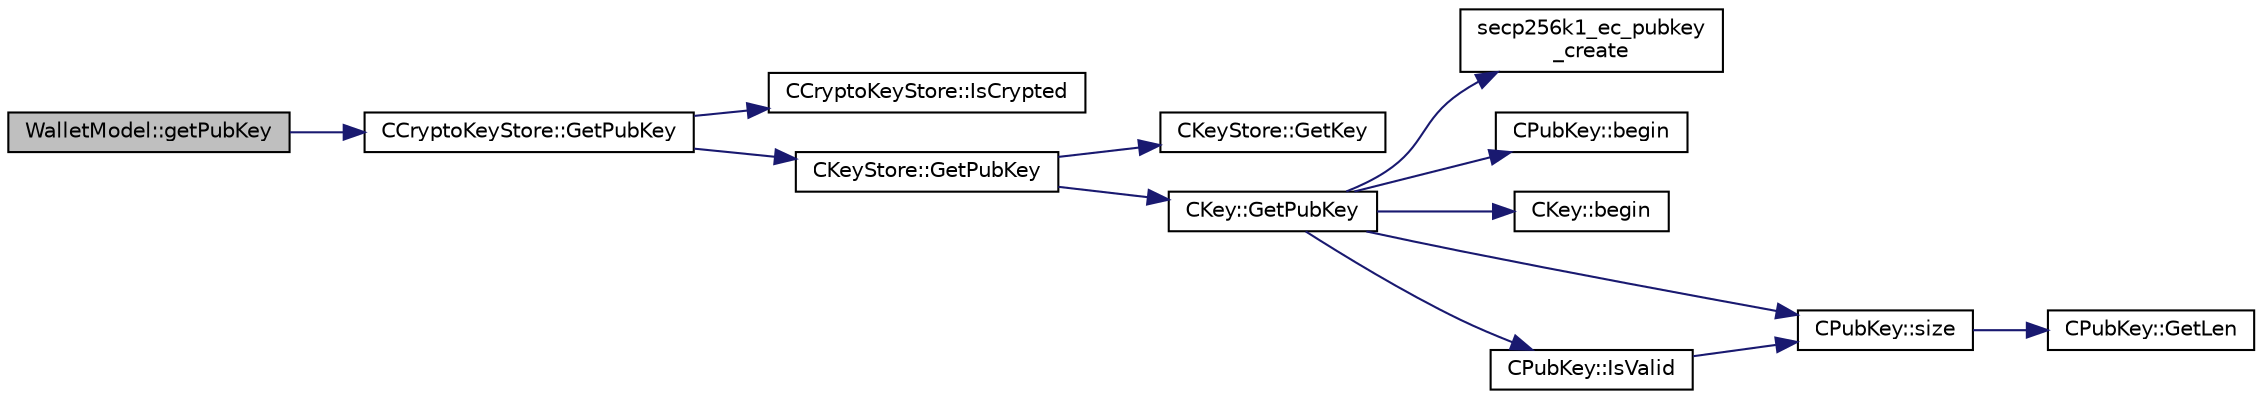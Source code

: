 digraph "WalletModel::getPubKey"
{
  edge [fontname="Helvetica",fontsize="10",labelfontname="Helvetica",labelfontsize="10"];
  node [fontname="Helvetica",fontsize="10",shape=record];
  rankdir="LR";
  Node593 [label="WalletModel::getPubKey",height=0.2,width=0.4,color="black", fillcolor="grey75", style="filled", fontcolor="black"];
  Node593 -> Node594 [color="midnightblue",fontsize="10",style="solid",fontname="Helvetica"];
  Node594 [label="CCryptoKeyStore::GetPubKey",height=0.2,width=0.4,color="black", fillcolor="white", style="filled",URL="$class_c_crypto_key_store.html#a20b474adfe6900bb36cd4fd6f9c31380"];
  Node594 -> Node595 [color="midnightblue",fontsize="10",style="solid",fontname="Helvetica"];
  Node595 [label="CCryptoKeyStore::IsCrypted",height=0.2,width=0.4,color="black", fillcolor="white", style="filled",URL="$class_c_crypto_key_store.html#acc8fed44366c98fb481333ca6e867088"];
  Node594 -> Node596 [color="midnightblue",fontsize="10",style="solid",fontname="Helvetica"];
  Node596 [label="CKeyStore::GetPubKey",height=0.2,width=0.4,color="black", fillcolor="white", style="filled",URL="$class_c_key_store.html#ab83687ea4c9df138b21f6ec3e9809f42"];
  Node596 -> Node597 [color="midnightblue",fontsize="10",style="solid",fontname="Helvetica"];
  Node597 [label="CKeyStore::GetKey",height=0.2,width=0.4,color="black", fillcolor="white", style="filled",URL="$class_c_key_store.html#a2dffca468fef2e5da2e42a7c983d968a"];
  Node596 -> Node598 [color="midnightblue",fontsize="10",style="solid",fontname="Helvetica"];
  Node598 [label="CKey::GetPubKey",height=0.2,width=0.4,color="black", fillcolor="white", style="filled",URL="$class_c_key.html#aa1085c59603a62db6ec776300f250337",tooltip="Compute the public key from a private key. "];
  Node598 -> Node599 [color="midnightblue",fontsize="10",style="solid",fontname="Helvetica"];
  Node599 [label="secp256k1_ec_pubkey\l_create",height=0.2,width=0.4,color="black", fillcolor="white", style="filled",URL="$secp256k1_8h.html#a22e1ef593e0d06d40b4f233e91447aa3",tooltip="Compute the public key for a secret key. "];
  Node598 -> Node600 [color="midnightblue",fontsize="10",style="solid",fontname="Helvetica"];
  Node600 [label="CPubKey::begin",height=0.2,width=0.4,color="black", fillcolor="white", style="filled",URL="$class_c_pub_key.html#a859ab9909d68092d6d4fc739237ab358"];
  Node598 -> Node601 [color="midnightblue",fontsize="10",style="solid",fontname="Helvetica"];
  Node601 [label="CKey::begin",height=0.2,width=0.4,color="black", fillcolor="white", style="filled",URL="$class_c_key.html#ab8dee0ad9d933304a22284ee40040847"];
  Node598 -> Node602 [color="midnightblue",fontsize="10",style="solid",fontname="Helvetica"];
  Node602 [label="CPubKey::size",height=0.2,width=0.4,color="black", fillcolor="white", style="filled",URL="$class_c_pub_key.html#a6bb28fcf0a5f799c69f5b7269363b309",tooltip="Simple read-only vector-like interface to the pubkey data. "];
  Node602 -> Node603 [color="midnightblue",fontsize="10",style="solid",fontname="Helvetica"];
  Node603 [label="CPubKey::GetLen",height=0.2,width=0.4,color="black", fillcolor="white", style="filled",URL="$class_c_pub_key.html#a7dc71b3f037c84268dc22de97d7b65fb",tooltip="Compute the length of a pubkey with a given first byte. "];
  Node598 -> Node604 [color="midnightblue",fontsize="10",style="solid",fontname="Helvetica"];
  Node604 [label="CPubKey::IsValid",height=0.2,width=0.4,color="black", fillcolor="white", style="filled",URL="$class_c_pub_key.html#a4fa94293cf8577fd039b9a133f6c7f30"];
  Node604 -> Node602 [color="midnightblue",fontsize="10",style="solid",fontname="Helvetica"];
}
